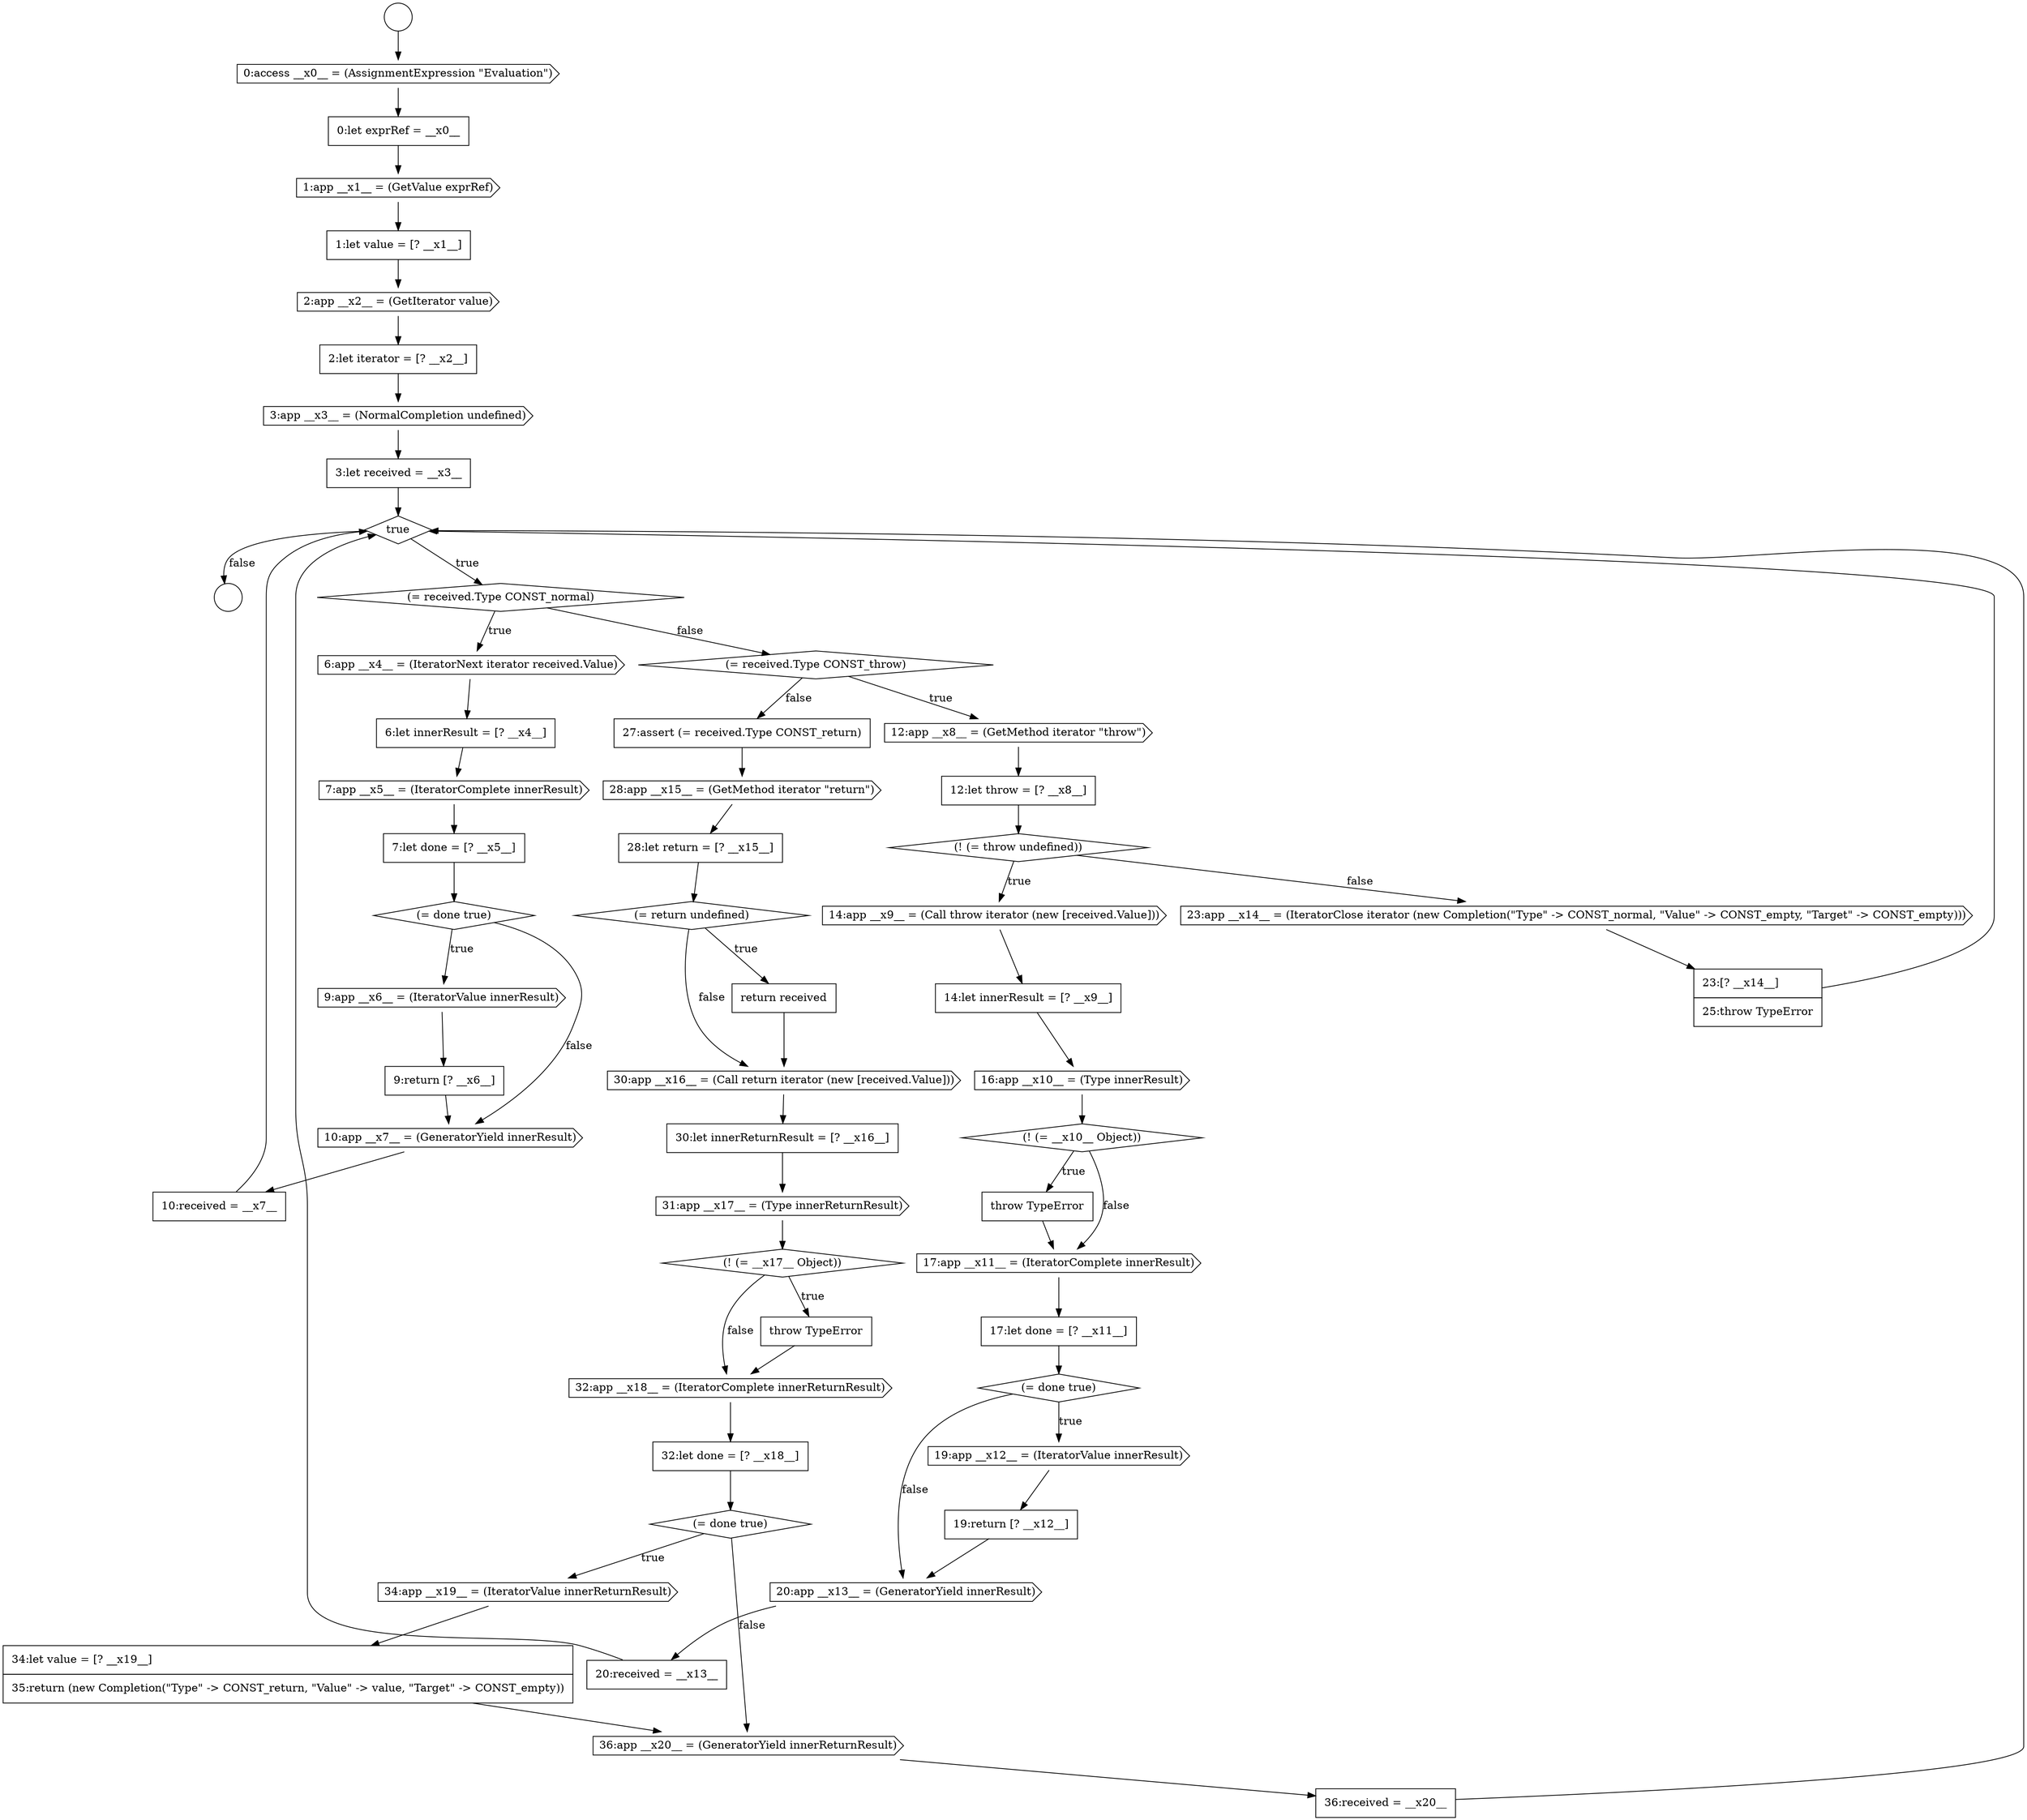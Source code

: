 digraph {
  node0 [shape=circle label=" " color="black" fillcolor="white" style=filled]
  node5 [shape=none, margin=0, label=<<font color="black">
    <table border="0" cellborder="1" cellspacing="0" cellpadding="10">
      <tr><td align="left">1:let value = [? __x1__]</td></tr>
    </table>
  </font>> color="black" fillcolor="white" style=filled]
  node10 [shape=diamond, label=<<font color="black">true</font>> color="black" fillcolor="white" style=filled]
  node1 [shape=circle label=" " color="black" fillcolor="white" style=filled]
  node6 [shape=cds, label=<<font color="black">2:app __x2__ = (GetIterator value)</font>> color="black" fillcolor="white" style=filled]
  node2 [shape=cds, label=<<font color="black">0:access __x0__ = (AssignmentExpression &quot;Evaluation&quot;)</font>> color="black" fillcolor="white" style=filled]
  node8 [shape=cds, label=<<font color="black">3:app __x3__ = (NormalCompletion undefined)</font>> color="black" fillcolor="white" style=filled]
  node4 [shape=cds, label=<<font color="black">1:app __x1__ = (GetValue exprRef)</font>> color="black" fillcolor="white" style=filled]
  node42 [shape=diamond, label=<<font color="black">(= return undefined)</font>> color="black" fillcolor="white" style=filled]
  node24 [shape=diamond, label=<<font color="black">(! (= throw undefined))</font>> color="black" fillcolor="white" style=filled]
  node37 [shape=cds, label=<<font color="black">23:app __x14__ = (IteratorClose iterator (new Completion(&quot;Type&quot; -&gt; CONST_normal, &quot;Value&quot; -&gt; CONST_empty, &quot;Target&quot; -&gt; CONST_empty)))</font>> color="black" fillcolor="white" style=filled]
  node25 [shape=cds, label=<<font color="black">14:app __x9__ = (Call throw iterator (new [received.Value]))</font>> color="black" fillcolor="white" style=filled]
  node52 [shape=cds, label=<<font color="black">34:app __x19__ = (IteratorValue innerReturnResult)</font>> color="black" fillcolor="white" style=filled]
  node14 [shape=cds, label=<<font color="black">7:app __x5__ = (IteratorComplete innerResult)</font>> color="black" fillcolor="white" style=filled]
  node20 [shape=none, margin=0, label=<<font color="black">
    <table border="0" cellborder="1" cellspacing="0" cellpadding="10">
      <tr><td align="left">10:received = __x7__</td></tr>
    </table>
  </font>> color="black" fillcolor="white" style=filled]
  node46 [shape=cds, label=<<font color="black">31:app __x17__ = (Type innerReturnResult)</font>> color="black" fillcolor="white" style=filled]
  node29 [shape=none, margin=0, label=<<font color="black">
    <table border="0" cellborder="1" cellspacing="0" cellpadding="10">
      <tr><td align="left">throw TypeError</td></tr>
    </table>
  </font>> color="black" fillcolor="white" style=filled]
  node21 [shape=diamond, label=<<font color="black">(= received.Type CONST_throw)</font>> color="black" fillcolor="white" style=filled]
  node33 [shape=cds, label=<<font color="black">19:app __x12__ = (IteratorValue innerResult)</font>> color="black" fillcolor="white" style=filled]
  node28 [shape=diamond, label=<<font color="black">(! (= __x10__ Object))</font>> color="black" fillcolor="white" style=filled]
  node38 [shape=none, margin=0, label=<<font color="black">
    <table border="0" cellborder="1" cellspacing="0" cellpadding="10">
      <tr><td align="left">23:[? __x14__]</td></tr>
      <tr><td align="left">25:throw TypeError</td></tr>
    </table>
  </font>> color="black" fillcolor="white" style=filled]
  node9 [shape=none, margin=0, label=<<font color="black">
    <table border="0" cellborder="1" cellspacing="0" cellpadding="10">
      <tr><td align="left">3:let received = __x3__</td></tr>
    </table>
  </font>> color="black" fillcolor="white" style=filled]
  node53 [shape=none, margin=0, label=<<font color="black">
    <table border="0" cellborder="1" cellspacing="0" cellpadding="10">
      <tr><td align="left">34:let value = [? __x19__]</td></tr>
      <tr><td align="left">35:return (new Completion(&quot;Type&quot; -&gt; CONST_return, &quot;Value&quot; -&gt; value, &quot;Target&quot; -&gt; CONST_empty))</td></tr>
    </table>
  </font>> color="black" fillcolor="white" style=filled]
  node13 [shape=none, margin=0, label=<<font color="black">
    <table border="0" cellborder="1" cellspacing="0" cellpadding="10">
      <tr><td align="left">6:let innerResult = [? __x4__]</td></tr>
    </table>
  </font>> color="black" fillcolor="white" style=filled]
  node41 [shape=none, margin=0, label=<<font color="black">
    <table border="0" cellborder="1" cellspacing="0" cellpadding="10">
      <tr><td align="left">28:let return = [? __x15__]</td></tr>
    </table>
  </font>> color="black" fillcolor="white" style=filled]
  node45 [shape=none, margin=0, label=<<font color="black">
    <table border="0" cellborder="1" cellspacing="0" cellpadding="10">
      <tr><td align="left">30:let innerReturnResult = [? __x16__]</td></tr>
    </table>
  </font>> color="black" fillcolor="white" style=filled]
  node17 [shape=cds, label=<<font color="black">9:app __x6__ = (IteratorValue innerResult)</font>> color="black" fillcolor="white" style=filled]
  node32 [shape=diamond, label=<<font color="black">(= done true)</font>> color="black" fillcolor="white" style=filled]
  node34 [shape=none, margin=0, label=<<font color="black">
    <table border="0" cellborder="1" cellspacing="0" cellpadding="10">
      <tr><td align="left">19:return [? __x12__]</td></tr>
    </table>
  </font>> color="black" fillcolor="white" style=filled]
  node22 [shape=cds, label=<<font color="black">12:app __x8__ = (GetMethod iterator &quot;throw&quot;)</font>> color="black" fillcolor="white" style=filled]
  node44 [shape=cds, label=<<font color="black">30:app __x16__ = (Call return iterator (new [received.Value]))</font>> color="black" fillcolor="white" style=filled]
  node27 [shape=cds, label=<<font color="black">16:app __x10__ = (Type innerResult)</font>> color="black" fillcolor="white" style=filled]
  node12 [shape=cds, label=<<font color="black">6:app __x4__ = (IteratorNext iterator received.Value)</font>> color="black" fillcolor="white" style=filled]
  node54 [shape=cds, label=<<font color="black">36:app __x20__ = (GeneratorYield innerReturnResult)</font>> color="black" fillcolor="white" style=filled]
  node49 [shape=cds, label=<<font color="black">32:app __x18__ = (IteratorComplete innerReturnResult)</font>> color="black" fillcolor="white" style=filled]
  node7 [shape=none, margin=0, label=<<font color="black">
    <table border="0" cellborder="1" cellspacing="0" cellpadding="10">
      <tr><td align="left">2:let iterator = [? __x2__]</td></tr>
    </table>
  </font>> color="black" fillcolor="white" style=filled]
  node39 [shape=none, margin=0, label=<<font color="black">
    <table border="0" cellborder="1" cellspacing="0" cellpadding="10">
      <tr><td align="left">27:assert (= received.Type CONST_return)</td></tr>
    </table>
  </font>> color="black" fillcolor="white" style=filled]
  node3 [shape=none, margin=0, label=<<font color="black">
    <table border="0" cellborder="1" cellspacing="0" cellpadding="10">
      <tr><td align="left">0:let exprRef = __x0__</td></tr>
    </table>
  </font>> color="black" fillcolor="white" style=filled]
  node35 [shape=cds, label=<<font color="black">20:app __x13__ = (GeneratorYield innerResult)</font>> color="black" fillcolor="white" style=filled]
  node48 [shape=none, margin=0, label=<<font color="black">
    <table border="0" cellborder="1" cellspacing="0" cellpadding="10">
      <tr><td align="left">throw TypeError</td></tr>
    </table>
  </font>> color="black" fillcolor="white" style=filled]
  node18 [shape=none, margin=0, label=<<font color="black">
    <table border="0" cellborder="1" cellspacing="0" cellpadding="10">
      <tr><td align="left">9:return [? __x6__]</td></tr>
    </table>
  </font>> color="black" fillcolor="white" style=filled]
  node50 [shape=none, margin=0, label=<<font color="black">
    <table border="0" cellborder="1" cellspacing="0" cellpadding="10">
      <tr><td align="left">32:let done = [? __x18__]</td></tr>
    </table>
  </font>> color="black" fillcolor="white" style=filled]
  node16 [shape=diamond, label=<<font color="black">(= done true)</font>> color="black" fillcolor="white" style=filled]
  node31 [shape=none, margin=0, label=<<font color="black">
    <table border="0" cellborder="1" cellspacing="0" cellpadding="10">
      <tr><td align="left">17:let done = [? __x11__]</td></tr>
    </table>
  </font>> color="black" fillcolor="white" style=filled]
  node11 [shape=diamond, label=<<font color="black">(= received.Type CONST_normal)</font>> color="black" fillcolor="white" style=filled]
  node43 [shape=none, margin=0, label=<<font color="black">
    <table border="0" cellborder="1" cellspacing="0" cellpadding="10">
      <tr><td align="left">return received</td></tr>
    </table>
  </font>> color="black" fillcolor="white" style=filled]
  node40 [shape=cds, label=<<font color="black">28:app __x15__ = (GetMethod iterator &quot;return&quot;)</font>> color="black" fillcolor="white" style=filled]
  node26 [shape=none, margin=0, label=<<font color="black">
    <table border="0" cellborder="1" cellspacing="0" cellpadding="10">
      <tr><td align="left">14:let innerResult = [? __x9__]</td></tr>
    </table>
  </font>> color="black" fillcolor="white" style=filled]
  node55 [shape=none, margin=0, label=<<font color="black">
    <table border="0" cellborder="1" cellspacing="0" cellpadding="10">
      <tr><td align="left">36:received = __x20__</td></tr>
    </table>
  </font>> color="black" fillcolor="white" style=filled]
  node23 [shape=none, margin=0, label=<<font color="black">
    <table border="0" cellborder="1" cellspacing="0" cellpadding="10">
      <tr><td align="left">12:let throw = [? __x8__]</td></tr>
    </table>
  </font>> color="black" fillcolor="white" style=filled]
  node36 [shape=none, margin=0, label=<<font color="black">
    <table border="0" cellborder="1" cellspacing="0" cellpadding="10">
      <tr><td align="left">20:received = __x13__</td></tr>
    </table>
  </font>> color="black" fillcolor="white" style=filled]
  node30 [shape=cds, label=<<font color="black">17:app __x11__ = (IteratorComplete innerResult)</font>> color="black" fillcolor="white" style=filled]
  node51 [shape=diamond, label=<<font color="black">(= done true)</font>> color="black" fillcolor="white" style=filled]
  node19 [shape=cds, label=<<font color="black">10:app __x7__ = (GeneratorYield innerResult)</font>> color="black" fillcolor="white" style=filled]
  node47 [shape=diamond, label=<<font color="black">(! (= __x17__ Object))</font>> color="black" fillcolor="white" style=filled]
  node15 [shape=none, margin=0, label=<<font color="black">
    <table border="0" cellborder="1" cellspacing="0" cellpadding="10">
      <tr><td align="left">7:let done = [? __x5__]</td></tr>
    </table>
  </font>> color="black" fillcolor="white" style=filled]
  node29 -> node30 [ color="black"]
  node36 -> node10 [ color="black"]
  node12 -> node13 [ color="black"]
  node26 -> node27 [ color="black"]
  node8 -> node9 [ color="black"]
  node46 -> node47 [ color="black"]
  node49 -> node50 [ color="black"]
  node32 -> node33 [label=<<font color="black">true</font>> color="black"]
  node32 -> node35 [label=<<font color="black">false</font>> color="black"]
  node10 -> node11 [label=<<font color="black">true</font>> color="black"]
  node10 -> node1 [label=<<font color="black">false</font>> color="black"]
  node5 -> node6 [ color="black"]
  node53 -> node54 [ color="black"]
  node3 -> node4 [ color="black"]
  node39 -> node40 [ color="black"]
  node21 -> node22 [label=<<font color="black">true</font>> color="black"]
  node21 -> node39 [label=<<font color="black">false</font>> color="black"]
  node7 -> node8 [ color="black"]
  node54 -> node55 [ color="black"]
  node34 -> node35 [ color="black"]
  node18 -> node19 [ color="black"]
  node2 -> node3 [ color="black"]
  node15 -> node16 [ color="black"]
  node19 -> node20 [ color="black"]
  node13 -> node14 [ color="black"]
  node35 -> node36 [ color="black"]
  node45 -> node46 [ color="black"]
  node0 -> node2 [ color="black"]
  node52 -> node53 [ color="black"]
  node22 -> node23 [ color="black"]
  node6 -> node7 [ color="black"]
  node43 -> node44 [ color="black"]
  node9 -> node10 [ color="black"]
  node44 -> node45 [ color="black"]
  node27 -> node28 [ color="black"]
  node37 -> node38 [ color="black"]
  node23 -> node24 [ color="black"]
  node14 -> node15 [ color="black"]
  node31 -> node32 [ color="black"]
  node40 -> node41 [ color="black"]
  node30 -> node31 [ color="black"]
  node28 -> node29 [label=<<font color="black">true</font>> color="black"]
  node28 -> node30 [label=<<font color="black">false</font>> color="black"]
  node42 -> node43 [label=<<font color="black">true</font>> color="black"]
  node42 -> node44 [label=<<font color="black">false</font>> color="black"]
  node38 -> node10 [ color="black"]
  node11 -> node12 [label=<<font color="black">true</font>> color="black"]
  node11 -> node21 [label=<<font color="black">false</font>> color="black"]
  node50 -> node51 [ color="black"]
  node4 -> node5 [ color="black"]
  node25 -> node26 [ color="black"]
  node20 -> node10 [ color="black"]
  node24 -> node25 [label=<<font color="black">true</font>> color="black"]
  node24 -> node37 [label=<<font color="black">false</font>> color="black"]
  node55 -> node10 [ color="black"]
  node48 -> node49 [ color="black"]
  node16 -> node17 [label=<<font color="black">true</font>> color="black"]
  node16 -> node19 [label=<<font color="black">false</font>> color="black"]
  node51 -> node52 [label=<<font color="black">true</font>> color="black"]
  node51 -> node54 [label=<<font color="black">false</font>> color="black"]
  node47 -> node48 [label=<<font color="black">true</font>> color="black"]
  node47 -> node49 [label=<<font color="black">false</font>> color="black"]
  node17 -> node18 [ color="black"]
  node33 -> node34 [ color="black"]
  node41 -> node42 [ color="black"]
}
